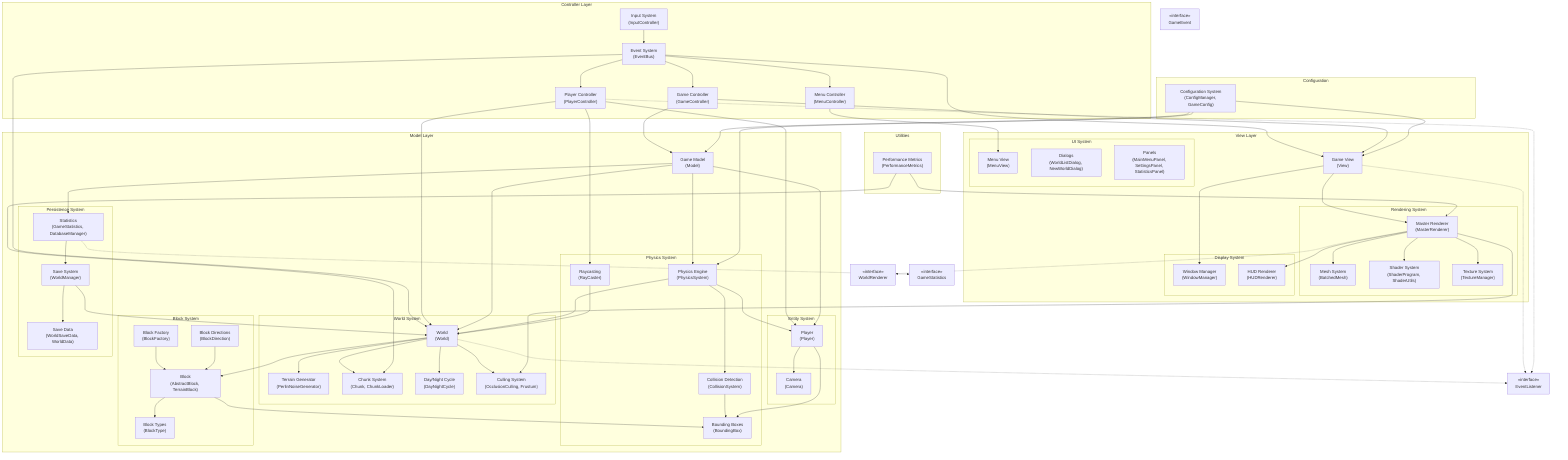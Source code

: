 flowchart TB
    subgraph Controller["Controller Layer"]
        InputSystem["Input System\n(InputController)"]
        GameControl["Game Controller\n(GameController)"]
        PlayerControl["Player Controller\n(PlayerController)"]
        MenuControl["Menu Controller\n(MenuController)"]
        EventSystem["Event System\n(EventBus)"]
    end
    
    subgraph Model["Model Layer"]
        GameModel["Game Model\n(Model)"]
        
        subgraph World["World System"]
            WorldModel["World\n(World)"]
            TerrainGen["Terrain Generator\n(PerlinNoiseGenerator)"]
            ChunkSystem["Chunk System\n(Chunk, ChunkLoader)"]
            DayNight["Day/Night Cycle\n(DayNightCycle)"]
            CullingSystem["Culling System\n(OcclusionCulling, Frustum)"]
        end
        
        subgraph Entities["Entity System"]
            PlayerModel["Player\n(Player)"]
            Camera["Camera\n(Camera)"]
        end
        
        subgraph Physics["Physics System"]
            PhysicsEngine["Physics Engine\n(PhysicsSystem)"]
            Collision["Collision Detection\n(CollisionSystem)"]
            Raycasting["Raycasting\n(RayCaster)"]
            BoundingB["Bounding Boxes\n(BoundingBox)"]
        end
        
        subgraph Blocks["Block System"]
            BlockEntity["Block\n(AbstractBlock, TerrainBlock)"]
            BlockTypes["Block Types\n(BlockType)"]
            BlockFactory["Block Factory\n(BlockFactory)"]
            BlockDirections["Block Directions\n(BlockDirection)"]
        end
        
        subgraph Persistence["Persistence System"]
            SaveSystem["Save System\n(WorldManager)"]
            Statistics["Statistics\n(GameStatistics, DatabaseManager)"]
            SaveData["Save Data\n(WorldSaveData, WorldData)"]
        end
    end
    
    subgraph View["View Layer"]
        GameView["Game View\n(View)"]
        
        subgraph Rendering["Rendering System"]
            Renderer["Master Renderer\n(MasterRenderer)"]
            Meshes["Mesh System\n(BatchedMesh)"]
            ShaderSystem["Shader System\n(ShaderProgram, ShaderUtils)"]
            TextureSystem["Texture System\n(TextureManager)"]
        end
        
        subgraph Display["Display System"]
            Window["Window Manager\n(WindowManager)"]
            HUD["HUD Renderer\n(HUDRenderer)"]
        end
        
        subgraph UI["UI System"]
            MenuView["Menu View\n(MenuView)"]
            Dialogs["Dialogs\n(WorldListDialog, NewWorldDialog)"]
            Panels["Panels\n(MainMenuPanel, SettingsPanel, StatisticsPanel)"]
        end
    end
    
    subgraph Config["Configuration"]
        ConfigSystem["Configuration System\n(ConfigManager, GameConfig)"]
    end
    
    subgraph Util["Utilities"]
        Performance["Performance Metrics\n(PerformanceMetrics)"]
    end
    
    %% Key interfaces
    interface_WorldRenderer["«interface»\nWorldRenderer"]
    interface_EventListener["«interface»\nEventListener"]
    interface_GameEvent["«interface»\nGameEvent"]
    interface_GameStatistics["«interface»\nGameStatistics"]
    
    %% Main connections between MVC components
    InputSystem --> EventSystem
    EventSystem --> GameControl
    EventSystem --> PlayerControl
    EventSystem --> MenuControl
    EventSystem --> WorldModel
    EventSystem --> GameView
    
    PlayerControl --> PlayerModel
    PlayerControl --> Raycasting
    PlayerControl --> WorldModel
    
    GameControl --> GameModel
    GameControl --> GameView
    
    MenuControl --> MenuView
    
    GameModel --> WorldModel
    GameModel --> PlayerModel
    GameModel --> PhysicsEngine
    GameModel --> Statistics
    
    WorldModel --> BlockEntity
    WorldModel --> ChunkSystem
    WorldModel --> TerrainGen
    WorldModel --> CullingSystem
    WorldModel --> DayNight
    
    %% Physical-block connections
    BlockEntity --> BlockTypes
    BlockFactory --> BlockEntity
    BlockDirections --> BlockEntity
    BlockEntity --> BoundingB
    
    %% Physics connections
    PhysicsEngine --> Collision
    PhysicsEngine --> WorldModel
    PhysicsEngine --> PlayerModel
    Collision --> BoundingB
    Raycasting --> WorldModel
    
    %% Entity connections
    PlayerModel --> Camera
    PlayerModel --> BoundingB
    
    %% View connections
    GameView --> Renderer
    GameView --> Window
    
    Renderer --> Meshes
    Renderer --> ShaderSystem
    Renderer --> TextureSystem
    Renderer --> HUD
    Renderer --> CullingSystem
    
    %% Persistence connections
    SaveSystem --> WorldModel
    SaveSystem --> SaveData
    Statistics --> SaveSystem
    
    %% Configuration connections
    ConfigSystem --> GameModel
    ConfigSystem --> GameView
    ConfigSystem --> PhysicsEngine
    
    %% Performance monitoring connections
    Performance --> Renderer
    Performance --> ChunkSystem
    
    %% Interface implementations
    Renderer -.-> interface_WorldRenderer
    GameView -.-> interface_EventListener
    WorldModel -.-> interface_EventListener
    PlayerControl -.-> interface_EventListener
    Statistics -.-> interface_GameStatistics